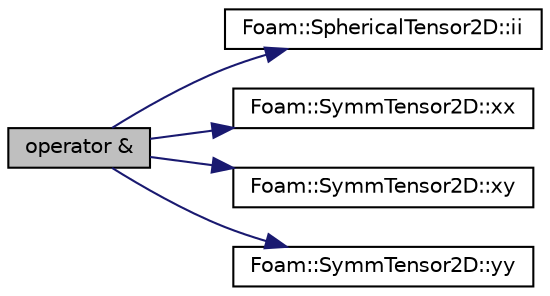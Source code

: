 digraph "operator &amp;"
{
  bgcolor="transparent";
  edge [fontname="Helvetica",fontsize="10",labelfontname="Helvetica",labelfontsize="10"];
  node [fontname="Helvetica",fontsize="10",shape=record];
  rankdir="LR";
  Node141139 [label="operator &",height=0.2,width=0.4,color="black", fillcolor="grey75", style="filled", fontcolor="black"];
  Node141139 -> Node141140 [color="midnightblue",fontsize="10",style="solid",fontname="Helvetica"];
  Node141140 [label="Foam::SphericalTensor2D::ii",height=0.2,width=0.4,color="black",URL="$a29517.html#a8a6ef975bcb1f17d9cd0457417bcac47"];
  Node141139 -> Node141141 [color="midnightblue",fontsize="10",style="solid",fontname="Helvetica"];
  Node141141 [label="Foam::SymmTensor2D::xx",height=0.2,width=0.4,color="black",URL="$a29621.html#a1b97c7c1ed81b4fb23da8dcb71a8cd2a"];
  Node141139 -> Node141142 [color="midnightblue",fontsize="10",style="solid",fontname="Helvetica"];
  Node141142 [label="Foam::SymmTensor2D::xy",height=0.2,width=0.4,color="black",URL="$a29621.html#aab470ae2a5eeac8c33a7b6abac6b39b3"];
  Node141139 -> Node141143 [color="midnightblue",fontsize="10",style="solid",fontname="Helvetica"];
  Node141143 [label="Foam::SymmTensor2D::yy",height=0.2,width=0.4,color="black",URL="$a29621.html#aba9d77023a5662b9c2d3639d5de555a0"];
}

